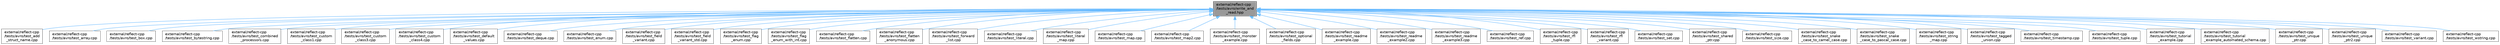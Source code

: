 digraph "external/reflect-cpp/tests/avro/write_and_read.hpp"
{
 // LATEX_PDF_SIZE
  bgcolor="transparent";
  edge [fontname=Helvetica,fontsize=10,labelfontname=Helvetica,labelfontsize=10];
  node [fontname=Helvetica,fontsize=10,shape=box,height=0.2,width=0.4];
  Node1 [id="Node000001",label="external/reflect-cpp\l/tests/avro/write_and\l_read.hpp",height=0.2,width=0.4,color="gray40", fillcolor="grey60", style="filled", fontcolor="black",tooltip=" "];
  Node1 -> Node2 [id="edge46_Node000001_Node000002",dir="back",color="steelblue1",style="solid",tooltip=" "];
  Node2 [id="Node000002",label="external/reflect-cpp\l/tests/avro/test_add\l_struct_name.cpp",height=0.2,width=0.4,color="grey40", fillcolor="white", style="filled",URL="$avro_2test__add__struct__name_8cpp.html",tooltip=" "];
  Node1 -> Node3 [id="edge47_Node000001_Node000003",dir="back",color="steelblue1",style="solid",tooltip=" "];
  Node3 [id="Node000003",label="external/reflect-cpp\l/tests/avro/test_array.cpp",height=0.2,width=0.4,color="grey40", fillcolor="white", style="filled",URL="$avro_2test__array_8cpp.html",tooltip=" "];
  Node1 -> Node4 [id="edge48_Node000001_Node000004",dir="back",color="steelblue1",style="solid",tooltip=" "];
  Node4 [id="Node000004",label="external/reflect-cpp\l/tests/avro/test_box.cpp",height=0.2,width=0.4,color="grey40", fillcolor="white", style="filled",URL="$avro_2test__box_8cpp.html",tooltip=" "];
  Node1 -> Node5 [id="edge49_Node000001_Node000005",dir="back",color="steelblue1",style="solid",tooltip=" "];
  Node5 [id="Node000005",label="external/reflect-cpp\l/tests/avro/test_bytestring.cpp",height=0.2,width=0.4,color="grey40", fillcolor="white", style="filled",URL="$avro_2test__bytestring_8cpp.html",tooltip=" "];
  Node1 -> Node6 [id="edge50_Node000001_Node000006",dir="back",color="steelblue1",style="solid",tooltip=" "];
  Node6 [id="Node000006",label="external/reflect-cpp\l/tests/avro/test_combined\l_processors.cpp",height=0.2,width=0.4,color="grey40", fillcolor="white", style="filled",URL="$avro_2test__combined__processors_8cpp.html",tooltip=" "];
  Node1 -> Node7 [id="edge51_Node000001_Node000007",dir="back",color="steelblue1",style="solid",tooltip=" "];
  Node7 [id="Node000007",label="external/reflect-cpp\l/tests/avro/test_custom\l_class1.cpp",height=0.2,width=0.4,color="grey40", fillcolor="white", style="filled",URL="$avro_2test__custom__class1_8cpp.html",tooltip=" "];
  Node1 -> Node8 [id="edge52_Node000001_Node000008",dir="back",color="steelblue1",style="solid",tooltip=" "];
  Node8 [id="Node000008",label="external/reflect-cpp\l/tests/avro/test_custom\l_class3.cpp",height=0.2,width=0.4,color="grey40", fillcolor="white", style="filled",URL="$avro_2test__custom__class3_8cpp.html",tooltip=" "];
  Node1 -> Node9 [id="edge53_Node000001_Node000009",dir="back",color="steelblue1",style="solid",tooltip=" "];
  Node9 [id="Node000009",label="external/reflect-cpp\l/tests/avro/test_custom\l_class4.cpp",height=0.2,width=0.4,color="grey40", fillcolor="white", style="filled",URL="$avro_2test__custom__class4_8cpp.html",tooltip=" "];
  Node1 -> Node10 [id="edge54_Node000001_Node000010",dir="back",color="steelblue1",style="solid",tooltip=" "];
  Node10 [id="Node000010",label="external/reflect-cpp\l/tests/avro/test_default\l_values.cpp",height=0.2,width=0.4,color="grey40", fillcolor="white", style="filled",URL="$avro_2test__default__values_8cpp.html",tooltip=" "];
  Node1 -> Node11 [id="edge55_Node000001_Node000011",dir="back",color="steelblue1",style="solid",tooltip=" "];
  Node11 [id="Node000011",label="external/reflect-cpp\l/tests/avro/test_deque.cpp",height=0.2,width=0.4,color="grey40", fillcolor="white", style="filled",URL="$avro_2test__deque_8cpp.html",tooltip=" "];
  Node1 -> Node12 [id="edge56_Node000001_Node000012",dir="back",color="steelblue1",style="solid",tooltip=" "];
  Node12 [id="Node000012",label="external/reflect-cpp\l/tests/avro/test_enum.cpp",height=0.2,width=0.4,color="grey40", fillcolor="white", style="filled",URL="$avro_2test__enum_8cpp.html",tooltip=" "];
  Node1 -> Node13 [id="edge57_Node000001_Node000013",dir="back",color="steelblue1",style="solid",tooltip=" "];
  Node13 [id="Node000013",label="external/reflect-cpp\l/tests/avro/test_field\l_variant.cpp",height=0.2,width=0.4,color="grey40", fillcolor="white", style="filled",URL="$avro_2test__field__variant_8cpp.html",tooltip=" "];
  Node1 -> Node14 [id="edge58_Node000001_Node000014",dir="back",color="steelblue1",style="solid",tooltip=" "];
  Node14 [id="Node000014",label="external/reflect-cpp\l/tests/avro/test_field\l_variant_std.cpp",height=0.2,width=0.4,color="grey40", fillcolor="white", style="filled",URL="$avro_2test__field__variant__std_8cpp.html",tooltip=" "];
  Node1 -> Node15 [id="edge59_Node000001_Node000015",dir="back",color="steelblue1",style="solid",tooltip=" "];
  Node15 [id="Node000015",label="external/reflect-cpp\l/tests/avro/test_flag\l_enum.cpp",height=0.2,width=0.4,color="grey40", fillcolor="white", style="filled",URL="$avro_2test__flag__enum_8cpp.html",tooltip=" "];
  Node1 -> Node16 [id="edge60_Node000001_Node000016",dir="back",color="steelblue1",style="solid",tooltip=" "];
  Node16 [id="Node000016",label="external/reflect-cpp\l/tests/avro/test_flag\l_enum_with_int.cpp",height=0.2,width=0.4,color="grey40", fillcolor="white", style="filled",URL="$avro_2test__flag__enum__with__int_8cpp.html",tooltip=" "];
  Node1 -> Node17 [id="edge61_Node000001_Node000017",dir="back",color="steelblue1",style="solid",tooltip=" "];
  Node17 [id="Node000017",label="external/reflect-cpp\l/tests/avro/test_flatten.cpp",height=0.2,width=0.4,color="grey40", fillcolor="white", style="filled",URL="$avro_2test__flatten_8cpp.html",tooltip=" "];
  Node1 -> Node18 [id="edge62_Node000001_Node000018",dir="back",color="steelblue1",style="solid",tooltip=" "];
  Node18 [id="Node000018",label="external/reflect-cpp\l/tests/avro/test_flatten\l_anonymous.cpp",height=0.2,width=0.4,color="grey40", fillcolor="white", style="filled",URL="$avro_2test__flatten__anonymous_8cpp.html",tooltip=" "];
  Node1 -> Node19 [id="edge63_Node000001_Node000019",dir="back",color="steelblue1",style="solid",tooltip=" "];
  Node19 [id="Node000019",label="external/reflect-cpp\l/tests/avro/test_forward\l_list.cpp",height=0.2,width=0.4,color="grey40", fillcolor="white", style="filled",URL="$avro_2test__forward__list_8cpp.html",tooltip=" "];
  Node1 -> Node20 [id="edge64_Node000001_Node000020",dir="back",color="steelblue1",style="solid",tooltip=" "];
  Node20 [id="Node000020",label="external/reflect-cpp\l/tests/avro/test_literal.cpp",height=0.2,width=0.4,color="grey40", fillcolor="white", style="filled",URL="$avro_2test__literal_8cpp.html",tooltip=" "];
  Node1 -> Node21 [id="edge65_Node000001_Node000021",dir="back",color="steelblue1",style="solid",tooltip=" "];
  Node21 [id="Node000021",label="external/reflect-cpp\l/tests/avro/test_literal\l_map.cpp",height=0.2,width=0.4,color="grey40", fillcolor="white", style="filled",URL="$avro_2test__literal__map_8cpp.html",tooltip=" "];
  Node1 -> Node22 [id="edge66_Node000001_Node000022",dir="back",color="steelblue1",style="solid",tooltip=" "];
  Node22 [id="Node000022",label="external/reflect-cpp\l/tests/avro/test_map.cpp",height=0.2,width=0.4,color="grey40", fillcolor="white", style="filled",URL="$avro_2test__map_8cpp.html",tooltip=" "];
  Node1 -> Node23 [id="edge67_Node000001_Node000023",dir="back",color="steelblue1",style="solid",tooltip=" "];
  Node23 [id="Node000023",label="external/reflect-cpp\l/tests/avro/test_map2.cpp",height=0.2,width=0.4,color="grey40", fillcolor="white", style="filled",URL="$avro_2test__map2_8cpp.html",tooltip=" "];
  Node1 -> Node24 [id="edge68_Node000001_Node000024",dir="back",color="steelblue1",style="solid",tooltip=" "];
  Node24 [id="Node000024",label="external/reflect-cpp\l/tests/avro/test_monster\l_example.cpp",height=0.2,width=0.4,color="grey40", fillcolor="white", style="filled",URL="$avro_2test__monster__example_8cpp.html",tooltip=" "];
  Node1 -> Node25 [id="edge69_Node000001_Node000025",dir="back",color="steelblue1",style="solid",tooltip=" "];
  Node25 [id="Node000025",label="external/reflect-cpp\l/tests/avro/test_optional\l_fields.cpp",height=0.2,width=0.4,color="grey40", fillcolor="white", style="filled",URL="$avro_2test__optional__fields_8cpp.html",tooltip=" "];
  Node1 -> Node26 [id="edge70_Node000001_Node000026",dir="back",color="steelblue1",style="solid",tooltip=" "];
  Node26 [id="Node000026",label="external/reflect-cpp\l/tests/avro/test_readme\l_example.cpp",height=0.2,width=0.4,color="grey40", fillcolor="white", style="filled",URL="$avro_2test__readme__example_8cpp.html",tooltip=" "];
  Node1 -> Node27 [id="edge71_Node000001_Node000027",dir="back",color="steelblue1",style="solid",tooltip=" "];
  Node27 [id="Node000027",label="external/reflect-cpp\l/tests/avro/test_readme\l_example2.cpp",height=0.2,width=0.4,color="grey40", fillcolor="white", style="filled",URL="$avro_2test__readme__example2_8cpp.html",tooltip=" "];
  Node1 -> Node28 [id="edge72_Node000001_Node000028",dir="back",color="steelblue1",style="solid",tooltip=" "];
  Node28 [id="Node000028",label="external/reflect-cpp\l/tests/avro/test_readme\l_example3.cpp",height=0.2,width=0.4,color="grey40", fillcolor="white", style="filled",URL="$avro_2test__readme__example3_8cpp.html",tooltip=" "];
  Node1 -> Node29 [id="edge73_Node000001_Node000029",dir="back",color="steelblue1",style="solid",tooltip=" "];
  Node29 [id="Node000029",label="external/reflect-cpp\l/tests/avro/test_ref.cpp",height=0.2,width=0.4,color="grey40", fillcolor="white", style="filled",URL="$avro_2test__ref_8cpp.html",tooltip=" "];
  Node1 -> Node30 [id="edge74_Node000001_Node000030",dir="back",color="steelblue1",style="solid",tooltip=" "];
  Node30 [id="Node000030",label="external/reflect-cpp\l/tests/avro/test_rfl\l_tuple.cpp",height=0.2,width=0.4,color="grey40", fillcolor="white", style="filled",URL="$avro_2test__rfl__tuple_8cpp.html",tooltip=" "];
  Node1 -> Node31 [id="edge75_Node000001_Node000031",dir="back",color="steelblue1",style="solid",tooltip=" "];
  Node31 [id="Node000031",label="external/reflect-cpp\l/tests/avro/test_rfl\l_variant.cpp",height=0.2,width=0.4,color="grey40", fillcolor="white", style="filled",URL="$avro_2test__rfl__variant_8cpp.html",tooltip=" "];
  Node1 -> Node32 [id="edge76_Node000001_Node000032",dir="back",color="steelblue1",style="solid",tooltip=" "];
  Node32 [id="Node000032",label="external/reflect-cpp\l/tests/avro/test_set.cpp",height=0.2,width=0.4,color="grey40", fillcolor="white", style="filled",URL="$avro_2test__set_8cpp.html",tooltip=" "];
  Node1 -> Node33 [id="edge77_Node000001_Node000033",dir="back",color="steelblue1",style="solid",tooltip=" "];
  Node33 [id="Node000033",label="external/reflect-cpp\l/tests/avro/test_shared\l_ptr.cpp",height=0.2,width=0.4,color="grey40", fillcolor="white", style="filled",URL="$avro_2test__shared__ptr_8cpp.html",tooltip=" "];
  Node1 -> Node34 [id="edge78_Node000001_Node000034",dir="back",color="steelblue1",style="solid",tooltip=" "];
  Node34 [id="Node000034",label="external/reflect-cpp\l/tests/avro/test_size.cpp",height=0.2,width=0.4,color="grey40", fillcolor="white", style="filled",URL="$avro_2test__size_8cpp.html",tooltip=" "];
  Node1 -> Node35 [id="edge79_Node000001_Node000035",dir="back",color="steelblue1",style="solid",tooltip=" "];
  Node35 [id="Node000035",label="external/reflect-cpp\l/tests/avro/test_snake\l_case_to_camel_case.cpp",height=0.2,width=0.4,color="grey40", fillcolor="white", style="filled",URL="$avro_2test__snake__case__to__camel__case_8cpp.html",tooltip=" "];
  Node1 -> Node36 [id="edge80_Node000001_Node000036",dir="back",color="steelblue1",style="solid",tooltip=" "];
  Node36 [id="Node000036",label="external/reflect-cpp\l/tests/avro/test_snake\l_case_to_pascal_case.cpp",height=0.2,width=0.4,color="grey40", fillcolor="white", style="filled",URL="$avro_2test__snake__case__to__pascal__case_8cpp.html",tooltip=" "];
  Node1 -> Node37 [id="edge81_Node000001_Node000037",dir="back",color="steelblue1",style="solid",tooltip=" "];
  Node37 [id="Node000037",label="external/reflect-cpp\l/tests/avro/test_string\l_map.cpp",height=0.2,width=0.4,color="grey40", fillcolor="white", style="filled",URL="$avro_2test__string__map_8cpp.html",tooltip=" "];
  Node1 -> Node38 [id="edge82_Node000001_Node000038",dir="back",color="steelblue1",style="solid",tooltip=" "];
  Node38 [id="Node000038",label="external/reflect-cpp\l/tests/avro/test_tagged\l_union.cpp",height=0.2,width=0.4,color="grey40", fillcolor="white", style="filled",URL="$avro_2test__tagged__union_8cpp.html",tooltip=" "];
  Node1 -> Node39 [id="edge83_Node000001_Node000039",dir="back",color="steelblue1",style="solid",tooltip=" "];
  Node39 [id="Node000039",label="external/reflect-cpp\l/tests/avro/test_timestamp.cpp",height=0.2,width=0.4,color="grey40", fillcolor="white", style="filled",URL="$avro_2test__timestamp_8cpp.html",tooltip=" "];
  Node1 -> Node40 [id="edge84_Node000001_Node000040",dir="back",color="steelblue1",style="solid",tooltip=" "];
  Node40 [id="Node000040",label="external/reflect-cpp\l/tests/avro/test_tuple.cpp",height=0.2,width=0.4,color="grey40", fillcolor="white", style="filled",URL="$reflect-cpp_2tests_2avro_2test__tuple_8cpp.html",tooltip=" "];
  Node1 -> Node41 [id="edge85_Node000001_Node000041",dir="back",color="steelblue1",style="solid",tooltip=" "];
  Node41 [id="Node000041",label="external/reflect-cpp\l/tests/avro/test_tutorial\l_example.cpp",height=0.2,width=0.4,color="grey40", fillcolor="white", style="filled",URL="$avro_2test__tutorial__example_8cpp.html",tooltip=" "];
  Node1 -> Node42 [id="edge86_Node000001_Node000042",dir="back",color="steelblue1",style="solid",tooltip=" "];
  Node42 [id="Node000042",label="external/reflect-cpp\l/tests/avro/test_tutorial\l_example_automated_schema.cpp",height=0.2,width=0.4,color="grey40", fillcolor="white", style="filled",URL="$test__tutorial__example__automated__schema_8cpp.html",tooltip=" "];
  Node1 -> Node43 [id="edge87_Node000001_Node000043",dir="back",color="steelblue1",style="solid",tooltip=" "];
  Node43 [id="Node000043",label="external/reflect-cpp\l/tests/avro/test_unique\l_ptr.cpp",height=0.2,width=0.4,color="grey40", fillcolor="white", style="filled",URL="$avro_2test__unique__ptr_8cpp.html",tooltip=" "];
  Node1 -> Node44 [id="edge88_Node000001_Node000044",dir="back",color="steelblue1",style="solid",tooltip=" "];
  Node44 [id="Node000044",label="external/reflect-cpp\l/tests/avro/test_unique\l_ptr2.cpp",height=0.2,width=0.4,color="grey40", fillcolor="white", style="filled",URL="$avro_2test__unique__ptr2_8cpp.html",tooltip=" "];
  Node1 -> Node45 [id="edge89_Node000001_Node000045",dir="back",color="steelblue1",style="solid",tooltip=" "];
  Node45 [id="Node000045",label="external/reflect-cpp\l/tests/avro/test_variant.cpp",height=0.2,width=0.4,color="grey40", fillcolor="white", style="filled",URL="$avro_2test__variant_8cpp.html",tooltip=" "];
  Node1 -> Node46 [id="edge90_Node000001_Node000046",dir="back",color="steelblue1",style="solid",tooltip=" "];
  Node46 [id="Node000046",label="external/reflect-cpp\l/tests/avro/test_wstring.cpp",height=0.2,width=0.4,color="grey40", fillcolor="white", style="filled",URL="$avro_2test__wstring_8cpp.html",tooltip=" "];
}
